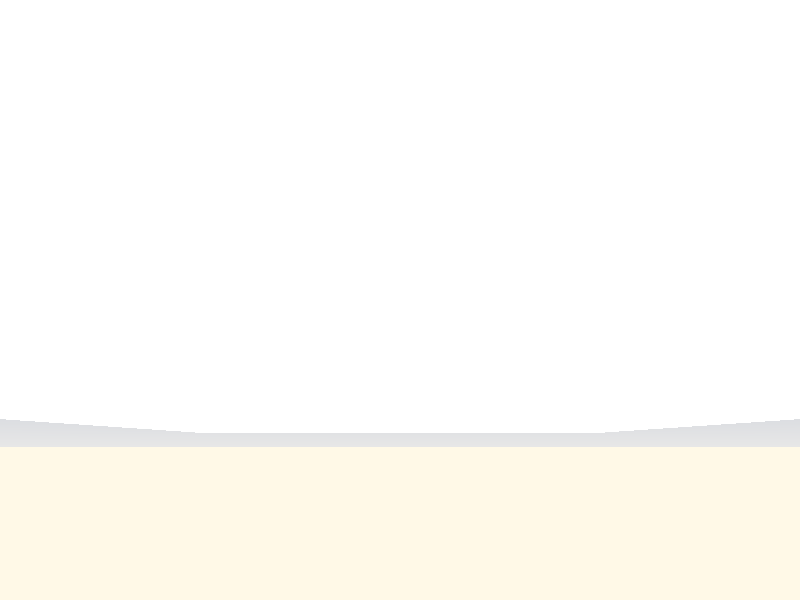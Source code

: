 // PoVRay 3.6 / 3.7 Scene File "Clouds_by_media_01.pov"
// author: Friedrich A. Lohmueller, Dec-2009 / Jan-2011 / Nov-2013
// email: Friedrich.Lohmueller_at_t-online.de
// homepage: http://www.f-lohmueller.de
//--------------------------------------------------------------------------
#version 3.7; // 3.6;
global_settings{ assumed_gamma 1.0 }
#default{ finish{ ambient 0.1 diffuse 0.9 }}
//--------------------------------------------------------------------------
//--------------------------------------------------------------------------
#include "colors.inc"
#include "textures.inc"
#include "glass.inc"
#include "metals.inc"
#include "golds.inc"
#include "stones.inc"
#include "woods.inc"
#include "shapes.inc"
#include "shapes2.inc"
#include "functions.inc"
#include "math.inc"
#include "transforms.inc"
//-------------------------------------------------------------------------------------------------------<<<<
//------------------------------------------------------------- Camera_Position, Camera_look_at, Camera_Angle 
#declare Camera_Position = < 0.00, 1.00,-3.00>;  // front view
#declare Camera_Look_At = < 0.00, 1.70, 0.00>; 
#declare Camera_Angle = 65; // in degrees
//--------------------------------------------------------------------------------------------------------<<<<
camera{ location  Camera_Position
        right     x*image_width/image_height
        angle     Camera_Angle   
        look_at   Camera_Look_At
      }
//------------------------------------------------------------------------------------------------------<<<<<

// sun ---------------------------------------------------------------------
light_source{<-1500,2500,-2500> color White}
// sky ---------------------------------------------------------------------
sky_sphere { pigment { gradient <0,1,0>
                       color_map { [0.00 rgb <1.0,1.0,1.0>*0.8]
                                   [0.15 rgb <0.1,0.3,0.7>*0.6]
                                   [0.95 rgb <0.1,0.3,0.7>*0.6]
                                   [1.00 rgb <1.0,1.0,1.0>*0.8] 
                                 } 
                       scale 2         
                     } // end of pigment
           } //end of skysphere
// ground ------------------------------------------------------------------
plane{ <0,1,0>, 0 
       texture{ pigment{ color rgb <1.00,0.95,0.8>}
                normal { bumps 0.75 scale 0.025  }
                finish { phong 0.1 } 
              } // end of texture
     } // end of plane
//--------------------------------------------------------------------------
//--------------------------------------------------------------------------
//---------------------------- objects in scene ----------------------------
//--------------------------------------------------------------------------
// the media clouds 
box { <-1,-1,-1>,<1,1,1>  
  texture {
    pigment {
     rgbf 1  // color Clear
    }
  }
  interior {
   media {
    method 3
    //intervals 2
    samples 10,10  // increese to 20,20
    absorption 1
    emission 0.5
    scattering { 0.8,<1,1,1>*0.5}
  
    density{ bozo //bumps
             color_map {
              [0.00 rgb 0]
              [0.50 rgb 0.01]
              [0.65 rgb 0.1]
              [0.75 rgb 0.5]
              [1.00 rgb 0.2]
             } // end color_map
             turbulence 0.85
             scale  0.75 
             translate<1, 0.75,2>   
           } // end density
    
    density{  boxed // or: spherical
              color_map { 
               [0.0 rgb 0]    // border
               [0.1 rgb 0.05]   
               [1.0 rgb 1]    // center
              } // end color_map
             scale <1,1,1>*1
           } // end density

   } // end media
  } // end interior
 hollow
 scale<1,0.5, 1> 
 translate<0,0.5,0>
 //----------------------------------------
scale 15
translate<0,02,30>
}//---------------------------------------- 


